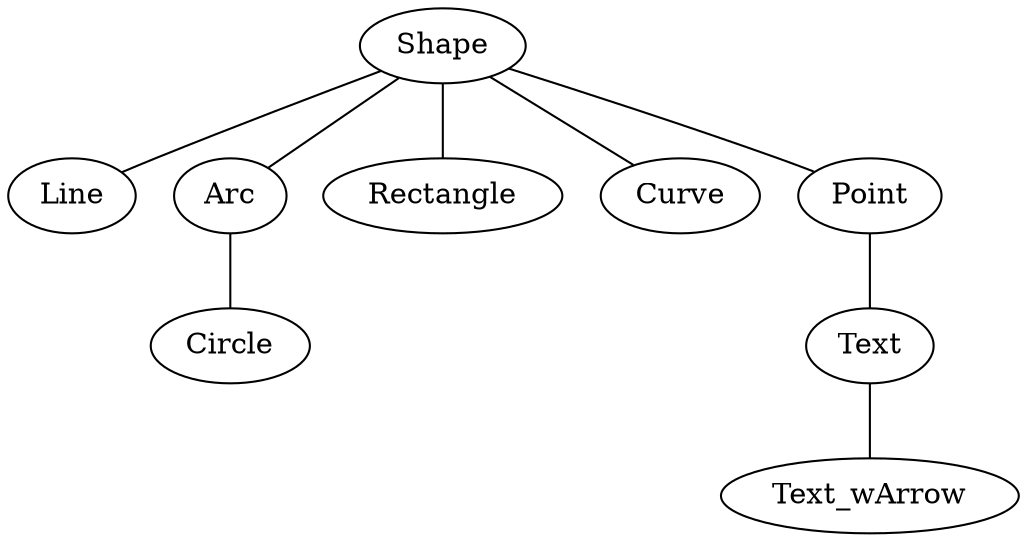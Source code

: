 digraph {
 "Shape" -> "Line" [dir=none];
 "Shape" -> "Arc" [dir=none];
 "Shape" -> "Rectangle" [dir=none];
 "Shape" -> "Curve" [dir=none];
 "Shape" -> "Point" [dir=none];
 "Point" -> "Text" [dir=none];
 "Text" -> "Text_wArrow" [dir=none];
 "Arc" -> "Circle" [dir=none];
}
